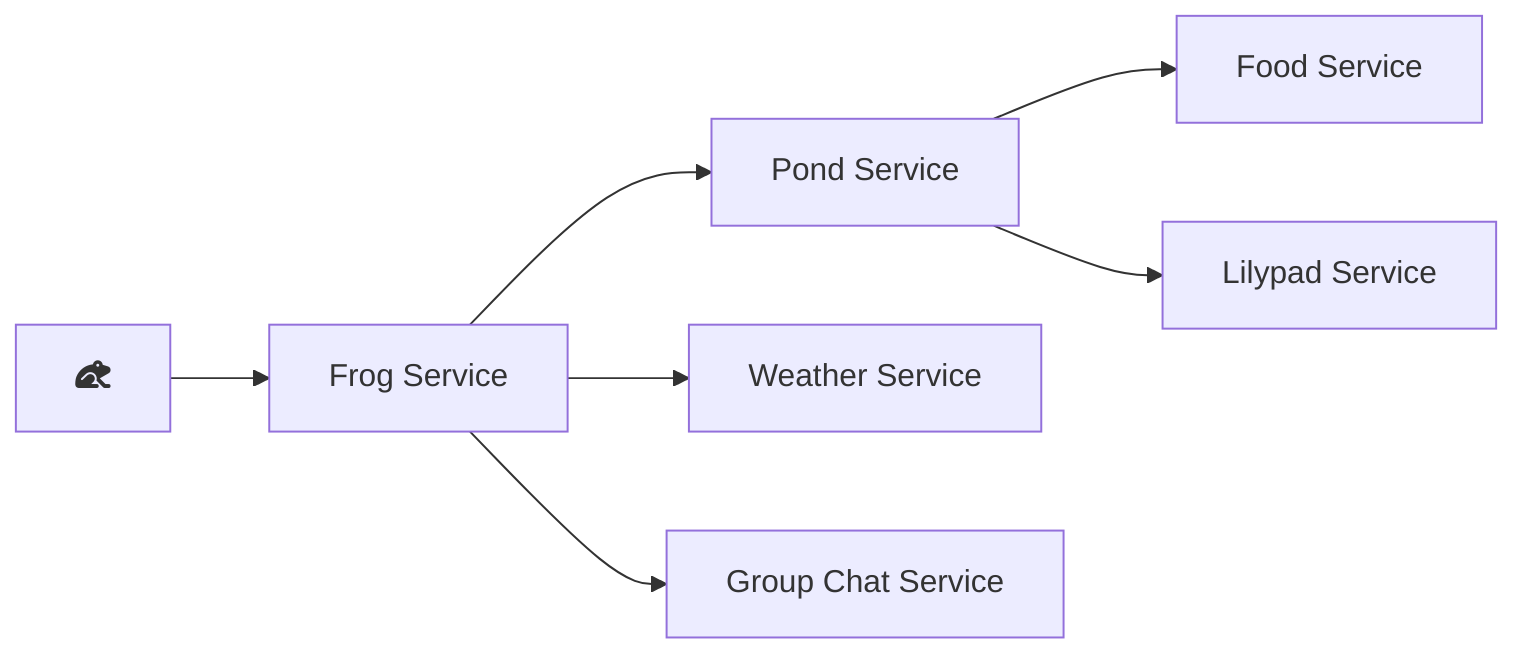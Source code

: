 graph LR;

Frog["fa:fa-frog"] --> FrogService
FrogService["Frog Service"] --> PondService["Pond Service"]
FrogService["Frog Service"] --> WeatherService["Weather Service"]
FrogService["Frog Service"] --> GroupChatService["Group Chat Service"]
PondService["Pond Service"] --> FoodService["Food Service"]
PondService["Pond Service"] --> LilypadService["Lilypad Service"]
